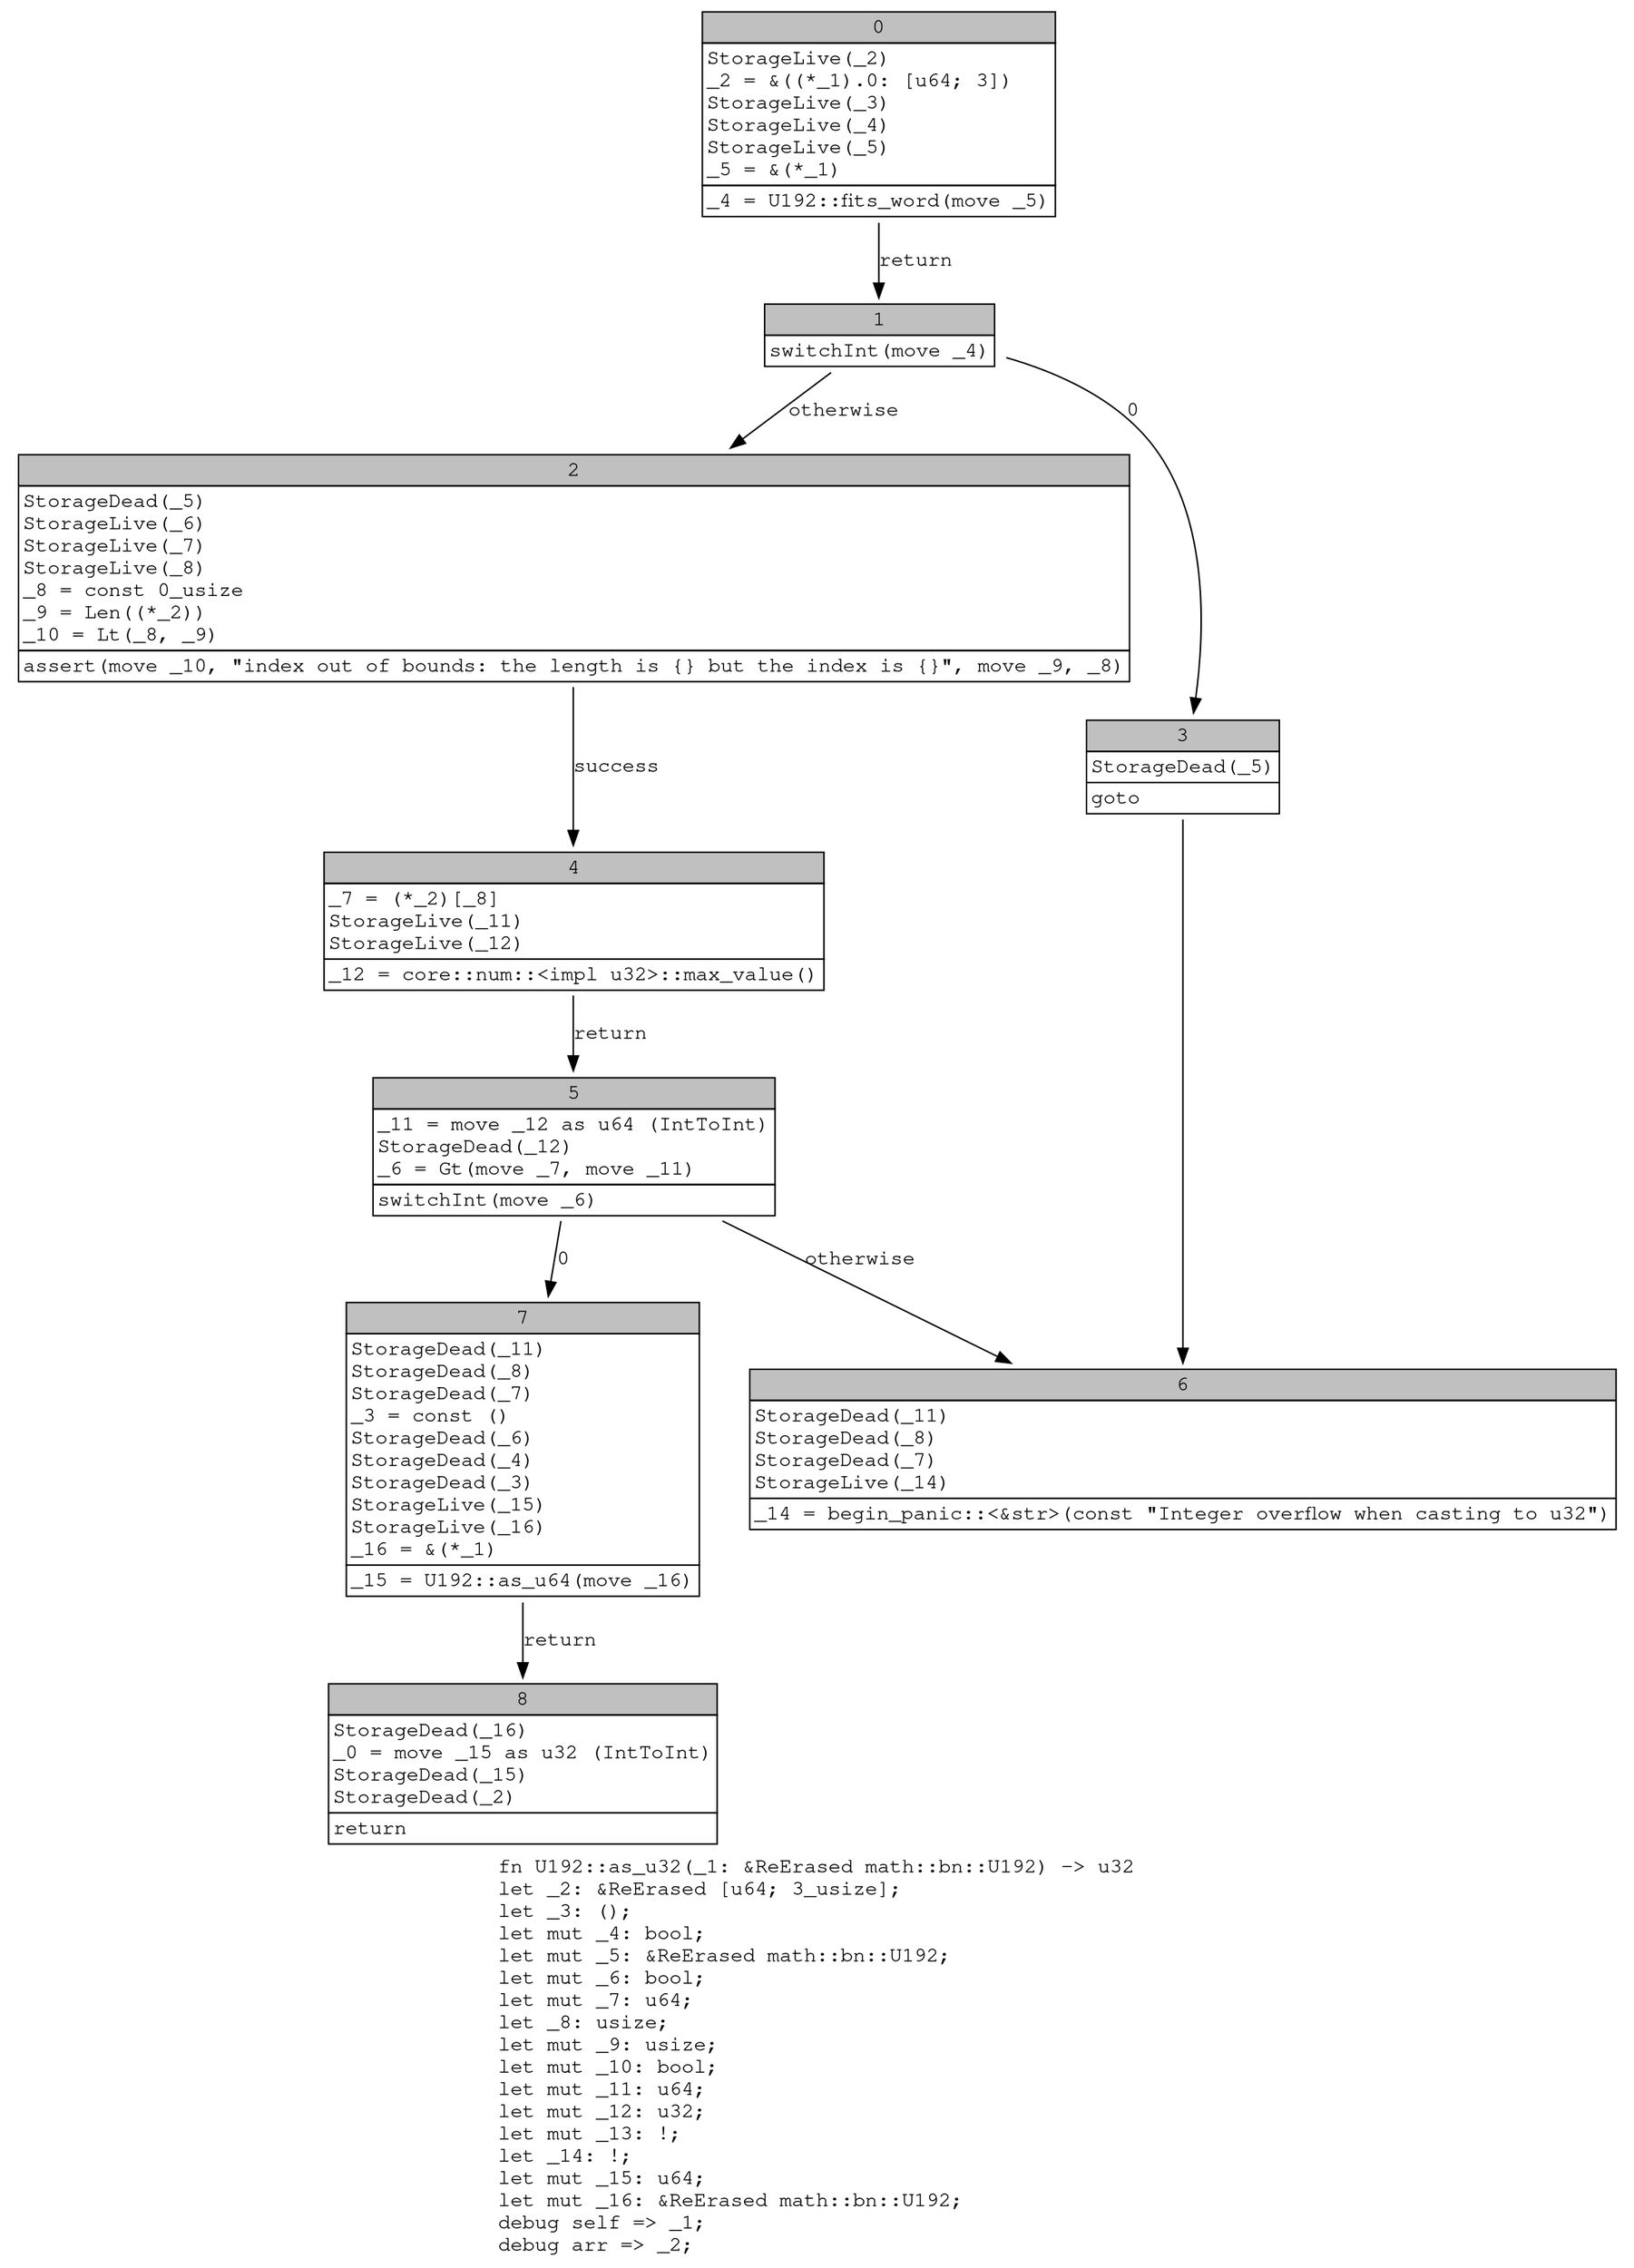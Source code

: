 digraph Mir_0_14474 {
    graph [fontname="Courier, monospace"];
    node [fontname="Courier, monospace"];
    edge [fontname="Courier, monospace"];
    label=<fn U192::as_u32(_1: &amp;ReErased math::bn::U192) -&gt; u32<br align="left"/>let _2: &amp;ReErased [u64; 3_usize];<br align="left"/>let _3: ();<br align="left"/>let mut _4: bool;<br align="left"/>let mut _5: &amp;ReErased math::bn::U192;<br align="left"/>let mut _6: bool;<br align="left"/>let mut _7: u64;<br align="left"/>let _8: usize;<br align="left"/>let mut _9: usize;<br align="left"/>let mut _10: bool;<br align="left"/>let mut _11: u64;<br align="left"/>let mut _12: u32;<br align="left"/>let mut _13: !;<br align="left"/>let _14: !;<br align="left"/>let mut _15: u64;<br align="left"/>let mut _16: &amp;ReErased math::bn::U192;<br align="left"/>debug self =&gt; _1;<br align="left"/>debug arr =&gt; _2;<br align="left"/>>;
    bb0__0_14474 [shape="none", label=<<table border="0" cellborder="1" cellspacing="0"><tr><td bgcolor="gray" align="center" colspan="1">0</td></tr><tr><td align="left" balign="left">StorageLive(_2)<br/>_2 = &amp;((*_1).0: [u64; 3])<br/>StorageLive(_3)<br/>StorageLive(_4)<br/>StorageLive(_5)<br/>_5 = &amp;(*_1)<br/></td></tr><tr><td align="left">_4 = U192::fits_word(move _5)</td></tr></table>>];
    bb1__0_14474 [shape="none", label=<<table border="0" cellborder="1" cellspacing="0"><tr><td bgcolor="gray" align="center" colspan="1">1</td></tr><tr><td align="left">switchInt(move _4)</td></tr></table>>];
    bb2__0_14474 [shape="none", label=<<table border="0" cellborder="1" cellspacing="0"><tr><td bgcolor="gray" align="center" colspan="1">2</td></tr><tr><td align="left" balign="left">StorageDead(_5)<br/>StorageLive(_6)<br/>StorageLive(_7)<br/>StorageLive(_8)<br/>_8 = const 0_usize<br/>_9 = Len((*_2))<br/>_10 = Lt(_8, _9)<br/></td></tr><tr><td align="left">assert(move _10, &quot;index out of bounds: the length is {} but the index is {}&quot;, move _9, _8)</td></tr></table>>];
    bb3__0_14474 [shape="none", label=<<table border="0" cellborder="1" cellspacing="0"><tr><td bgcolor="gray" align="center" colspan="1">3</td></tr><tr><td align="left" balign="left">StorageDead(_5)<br/></td></tr><tr><td align="left">goto</td></tr></table>>];
    bb4__0_14474 [shape="none", label=<<table border="0" cellborder="1" cellspacing="0"><tr><td bgcolor="gray" align="center" colspan="1">4</td></tr><tr><td align="left" balign="left">_7 = (*_2)[_8]<br/>StorageLive(_11)<br/>StorageLive(_12)<br/></td></tr><tr><td align="left">_12 = core::num::&lt;impl u32&gt;::max_value()</td></tr></table>>];
    bb5__0_14474 [shape="none", label=<<table border="0" cellborder="1" cellspacing="0"><tr><td bgcolor="gray" align="center" colspan="1">5</td></tr><tr><td align="left" balign="left">_11 = move _12 as u64 (IntToInt)<br/>StorageDead(_12)<br/>_6 = Gt(move _7, move _11)<br/></td></tr><tr><td align="left">switchInt(move _6)</td></tr></table>>];
    bb6__0_14474 [shape="none", label=<<table border="0" cellborder="1" cellspacing="0"><tr><td bgcolor="gray" align="center" colspan="1">6</td></tr><tr><td align="left" balign="left">StorageDead(_11)<br/>StorageDead(_8)<br/>StorageDead(_7)<br/>StorageLive(_14)<br/></td></tr><tr><td align="left">_14 = begin_panic::&lt;&amp;str&gt;(const &quot;Integer overflow when casting to u32&quot;)</td></tr></table>>];
    bb7__0_14474 [shape="none", label=<<table border="0" cellborder="1" cellspacing="0"><tr><td bgcolor="gray" align="center" colspan="1">7</td></tr><tr><td align="left" balign="left">StorageDead(_11)<br/>StorageDead(_8)<br/>StorageDead(_7)<br/>_3 = const ()<br/>StorageDead(_6)<br/>StorageDead(_4)<br/>StorageDead(_3)<br/>StorageLive(_15)<br/>StorageLive(_16)<br/>_16 = &amp;(*_1)<br/></td></tr><tr><td align="left">_15 = U192::as_u64(move _16)</td></tr></table>>];
    bb8__0_14474 [shape="none", label=<<table border="0" cellborder="1" cellspacing="0"><tr><td bgcolor="gray" align="center" colspan="1">8</td></tr><tr><td align="left" balign="left">StorageDead(_16)<br/>_0 = move _15 as u32 (IntToInt)<br/>StorageDead(_15)<br/>StorageDead(_2)<br/></td></tr><tr><td align="left">return</td></tr></table>>];
    bb0__0_14474 -> bb1__0_14474 [label="return"];
    bb1__0_14474 -> bb3__0_14474 [label="0"];
    bb1__0_14474 -> bb2__0_14474 [label="otherwise"];
    bb2__0_14474 -> bb4__0_14474 [label="success"];
    bb3__0_14474 -> bb6__0_14474 [label=""];
    bb4__0_14474 -> bb5__0_14474 [label="return"];
    bb5__0_14474 -> bb7__0_14474 [label="0"];
    bb5__0_14474 -> bb6__0_14474 [label="otherwise"];
    bb7__0_14474 -> bb8__0_14474 [label="return"];
}
